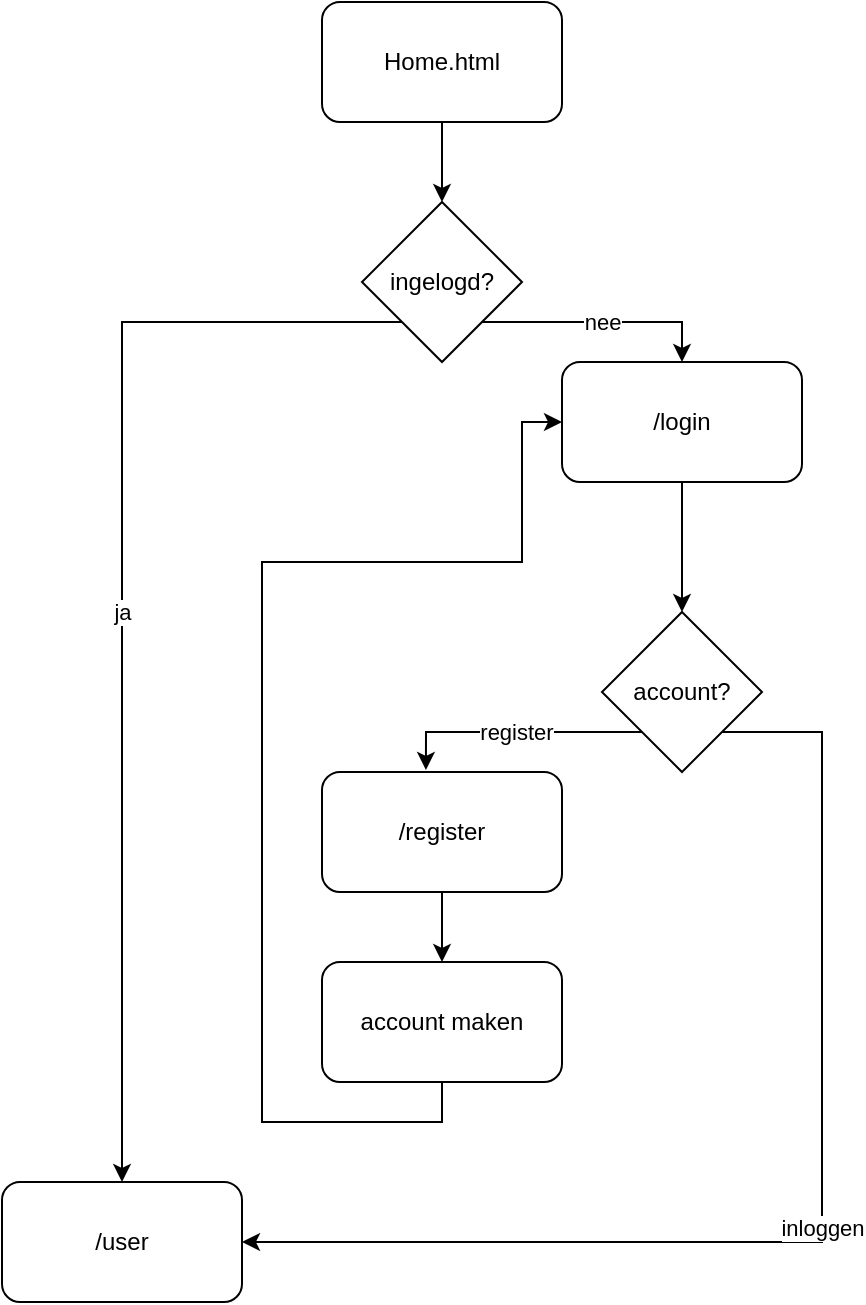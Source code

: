 <mxfile version="14.4.3" type="github">
  <diagram id="UCaEe1Fx9s7038YAoPgt" name="Page-1">
    <mxGraphModel dx="728" dy="792" grid="1" gridSize="10" guides="1" tooltips="1" connect="1" arrows="1" fold="1" page="1" pageScale="1" pageWidth="827" pageHeight="1169" math="0" shadow="0">
      <root>
        <mxCell id="0" />
        <mxCell id="1" parent="0" />
        <mxCell id="M2nxotef--lqrL7a7i8n-3" style="edgeStyle=orthogonalEdgeStyle;rounded=0;orthogonalLoop=1;jettySize=auto;html=1;exitX=0.5;exitY=1;exitDx=0;exitDy=0;entryX=0.5;entryY=0;entryDx=0;entryDy=0;" edge="1" parent="1" source="M2nxotef--lqrL7a7i8n-1" target="M2nxotef--lqrL7a7i8n-2">
          <mxGeometry relative="1" as="geometry" />
        </mxCell>
        <mxCell id="M2nxotef--lqrL7a7i8n-1" value="Home.html" style="rounded=1;whiteSpace=wrap;html=1;" vertex="1" parent="1">
          <mxGeometry x="300" y="240" width="120" height="60" as="geometry" />
        </mxCell>
        <mxCell id="M2nxotef--lqrL7a7i8n-5" value="ja" style="edgeStyle=orthogonalEdgeStyle;rounded=0;orthogonalLoop=1;jettySize=auto;html=1;exitX=0;exitY=1;exitDx=0;exitDy=0;entryX=0.5;entryY=0;entryDx=0;entryDy=0;" edge="1" parent="1" source="M2nxotef--lqrL7a7i8n-2" target="M2nxotef--lqrL7a7i8n-4">
          <mxGeometry relative="1" as="geometry" />
        </mxCell>
        <mxCell id="M2nxotef--lqrL7a7i8n-7" value="nee" style="edgeStyle=orthogonalEdgeStyle;rounded=0;orthogonalLoop=1;jettySize=auto;html=1;exitX=1;exitY=1;exitDx=0;exitDy=0;entryX=0.5;entryY=0;entryDx=0;entryDy=0;" edge="1" parent="1" source="M2nxotef--lqrL7a7i8n-2" target="M2nxotef--lqrL7a7i8n-6">
          <mxGeometry relative="1" as="geometry" />
        </mxCell>
        <mxCell id="M2nxotef--lqrL7a7i8n-2" value="ingelogd?" style="rhombus;whiteSpace=wrap;html=1;" vertex="1" parent="1">
          <mxGeometry x="320" y="340" width="80" height="80" as="geometry" />
        </mxCell>
        <mxCell id="M2nxotef--lqrL7a7i8n-4" value="/user" style="rounded=1;whiteSpace=wrap;html=1;" vertex="1" parent="1">
          <mxGeometry x="140" y="830" width="120" height="60" as="geometry" />
        </mxCell>
        <mxCell id="M2nxotef--lqrL7a7i8n-9" style="edgeStyle=orthogonalEdgeStyle;rounded=0;orthogonalLoop=1;jettySize=auto;html=1;exitX=0.5;exitY=1;exitDx=0;exitDy=0;entryX=0.5;entryY=0;entryDx=0;entryDy=0;" edge="1" parent="1" source="M2nxotef--lqrL7a7i8n-6" target="M2nxotef--lqrL7a7i8n-8">
          <mxGeometry relative="1" as="geometry" />
        </mxCell>
        <mxCell id="M2nxotef--lqrL7a7i8n-6" value="/login" style="rounded=1;whiteSpace=wrap;html=1;" vertex="1" parent="1">
          <mxGeometry x="420" y="420" width="120" height="60" as="geometry" />
        </mxCell>
        <mxCell id="M2nxotef--lqrL7a7i8n-12" value="inloggen" style="edgeStyle=orthogonalEdgeStyle;rounded=0;orthogonalLoop=1;jettySize=auto;html=1;exitX=1;exitY=1;exitDx=0;exitDy=0;entryX=1;entryY=0.5;entryDx=0;entryDy=0;" edge="1" parent="1" source="M2nxotef--lqrL7a7i8n-8" target="M2nxotef--lqrL7a7i8n-4">
          <mxGeometry relative="1" as="geometry">
            <mxPoint x="600" y="625" as="targetPoint" />
            <Array as="points">
              <mxPoint x="550" y="605" />
              <mxPoint x="550" y="860" />
            </Array>
          </mxGeometry>
        </mxCell>
        <mxCell id="M2nxotef--lqrL7a7i8n-13" value="register" style="edgeStyle=orthogonalEdgeStyle;rounded=0;orthogonalLoop=1;jettySize=auto;html=1;exitX=0;exitY=1;exitDx=0;exitDy=0;entryX=0.433;entryY=-0.017;entryDx=0;entryDy=0;entryPerimeter=0;" edge="1" parent="1" source="M2nxotef--lqrL7a7i8n-8" target="M2nxotef--lqrL7a7i8n-10">
          <mxGeometry relative="1" as="geometry" />
        </mxCell>
        <mxCell id="M2nxotef--lqrL7a7i8n-8" value="account?" style="rhombus;whiteSpace=wrap;html=1;" vertex="1" parent="1">
          <mxGeometry x="440" y="545" width="80" height="80" as="geometry" />
        </mxCell>
        <mxCell id="M2nxotef--lqrL7a7i8n-16" style="edgeStyle=orthogonalEdgeStyle;rounded=0;orthogonalLoop=1;jettySize=auto;html=1;exitX=0.5;exitY=1;exitDx=0;exitDy=0;entryX=0.5;entryY=0;entryDx=0;entryDy=0;" edge="1" parent="1" source="M2nxotef--lqrL7a7i8n-10" target="M2nxotef--lqrL7a7i8n-14">
          <mxGeometry relative="1" as="geometry" />
        </mxCell>
        <mxCell id="M2nxotef--lqrL7a7i8n-10" value="/register" style="rounded=1;whiteSpace=wrap;html=1;" vertex="1" parent="1">
          <mxGeometry x="300" y="625" width="120" height="60" as="geometry" />
        </mxCell>
        <mxCell id="M2nxotef--lqrL7a7i8n-17" style="edgeStyle=orthogonalEdgeStyle;rounded=0;orthogonalLoop=1;jettySize=auto;html=1;exitX=0.5;exitY=1;exitDx=0;exitDy=0;entryX=0;entryY=0.5;entryDx=0;entryDy=0;" edge="1" parent="1" source="M2nxotef--lqrL7a7i8n-14" target="M2nxotef--lqrL7a7i8n-6">
          <mxGeometry relative="1" as="geometry">
            <mxPoint x="360" y="810" as="targetPoint" />
            <Array as="points">
              <mxPoint x="360" y="800" />
              <mxPoint x="270" y="800" />
              <mxPoint x="270" y="520" />
              <mxPoint x="400" y="520" />
              <mxPoint x="400" y="450" />
            </Array>
          </mxGeometry>
        </mxCell>
        <mxCell id="M2nxotef--lqrL7a7i8n-14" value="account maken" style="rounded=1;whiteSpace=wrap;html=1;" vertex="1" parent="1">
          <mxGeometry x="300" y="720" width="120" height="60" as="geometry" />
        </mxCell>
      </root>
    </mxGraphModel>
  </diagram>
</mxfile>
